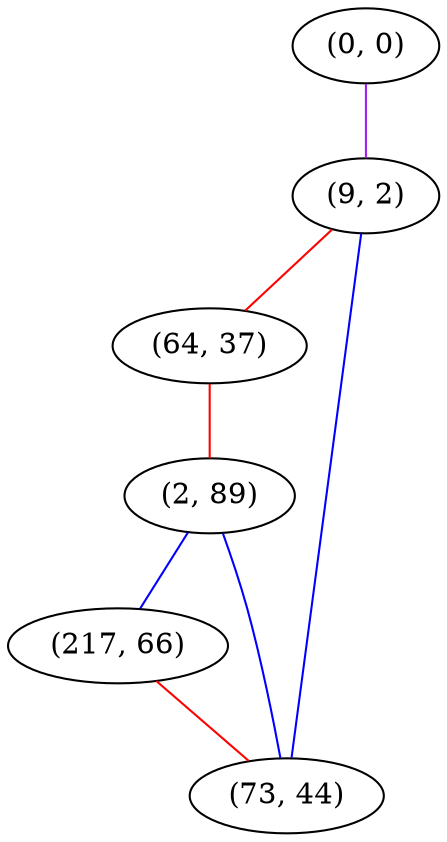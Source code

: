 graph "" {
"(0, 0)";
"(9, 2)";
"(64, 37)";
"(2, 89)";
"(217, 66)";
"(73, 44)";
"(0, 0)" -- "(9, 2)"  [color=purple, key=0, weight=4];
"(9, 2)" -- "(64, 37)"  [color=red, key=0, weight=1];
"(9, 2)" -- "(73, 44)"  [color=blue, key=0, weight=3];
"(64, 37)" -- "(2, 89)"  [color=red, key=0, weight=1];
"(2, 89)" -- "(217, 66)"  [color=blue, key=0, weight=3];
"(2, 89)" -- "(73, 44)"  [color=blue, key=0, weight=3];
"(217, 66)" -- "(73, 44)"  [color=red, key=0, weight=1];
}
